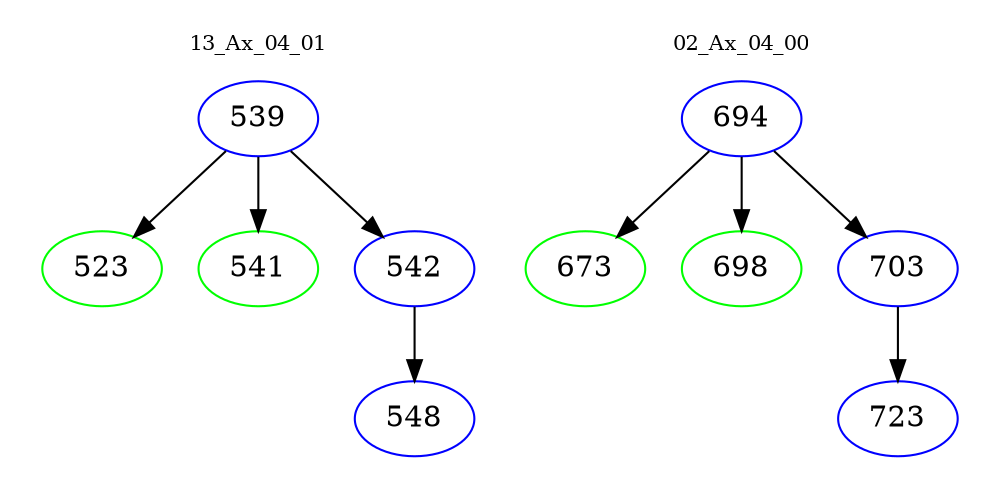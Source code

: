 digraph{
subgraph cluster_0 {
color = white
label = "13_Ax_04_01";
fontsize=10;
T0_539 [label="539", color="blue"]
T0_539 -> T0_523 [color="black"]
T0_523 [label="523", color="green"]
T0_539 -> T0_541 [color="black"]
T0_541 [label="541", color="green"]
T0_539 -> T0_542 [color="black"]
T0_542 [label="542", color="blue"]
T0_542 -> T0_548 [color="black"]
T0_548 [label="548", color="blue"]
}
subgraph cluster_1 {
color = white
label = "02_Ax_04_00";
fontsize=10;
T1_694 [label="694", color="blue"]
T1_694 -> T1_673 [color="black"]
T1_673 [label="673", color="green"]
T1_694 -> T1_698 [color="black"]
T1_698 [label="698", color="green"]
T1_694 -> T1_703 [color="black"]
T1_703 [label="703", color="blue"]
T1_703 -> T1_723 [color="black"]
T1_723 [label="723", color="blue"]
}
}
